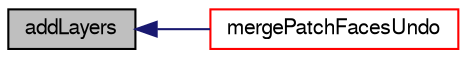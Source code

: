digraph "addLayers"
{
  bgcolor="transparent";
  edge [fontname="FreeSans",fontsize="10",labelfontname="FreeSans",labelfontsize="10"];
  node [fontname="FreeSans",fontsize="10",shape=record];
  rankdir="LR";
  Node1922 [label="addLayers",height=0.2,width=0.4,color="black", fillcolor="grey75", style="filled", fontcolor="black"];
  Node1922 -> Node1923 [dir="back",color="midnightblue",fontsize="10",style="solid",fontname="FreeSans"];
  Node1923 [label="mergePatchFacesUndo",height=0.2,width=0.4,color="red",URL="$a24610.html#a84ecedbf634ce64d783a6ebf25a2efec",tooltip="Merge patch faces on same cell. "];
}
